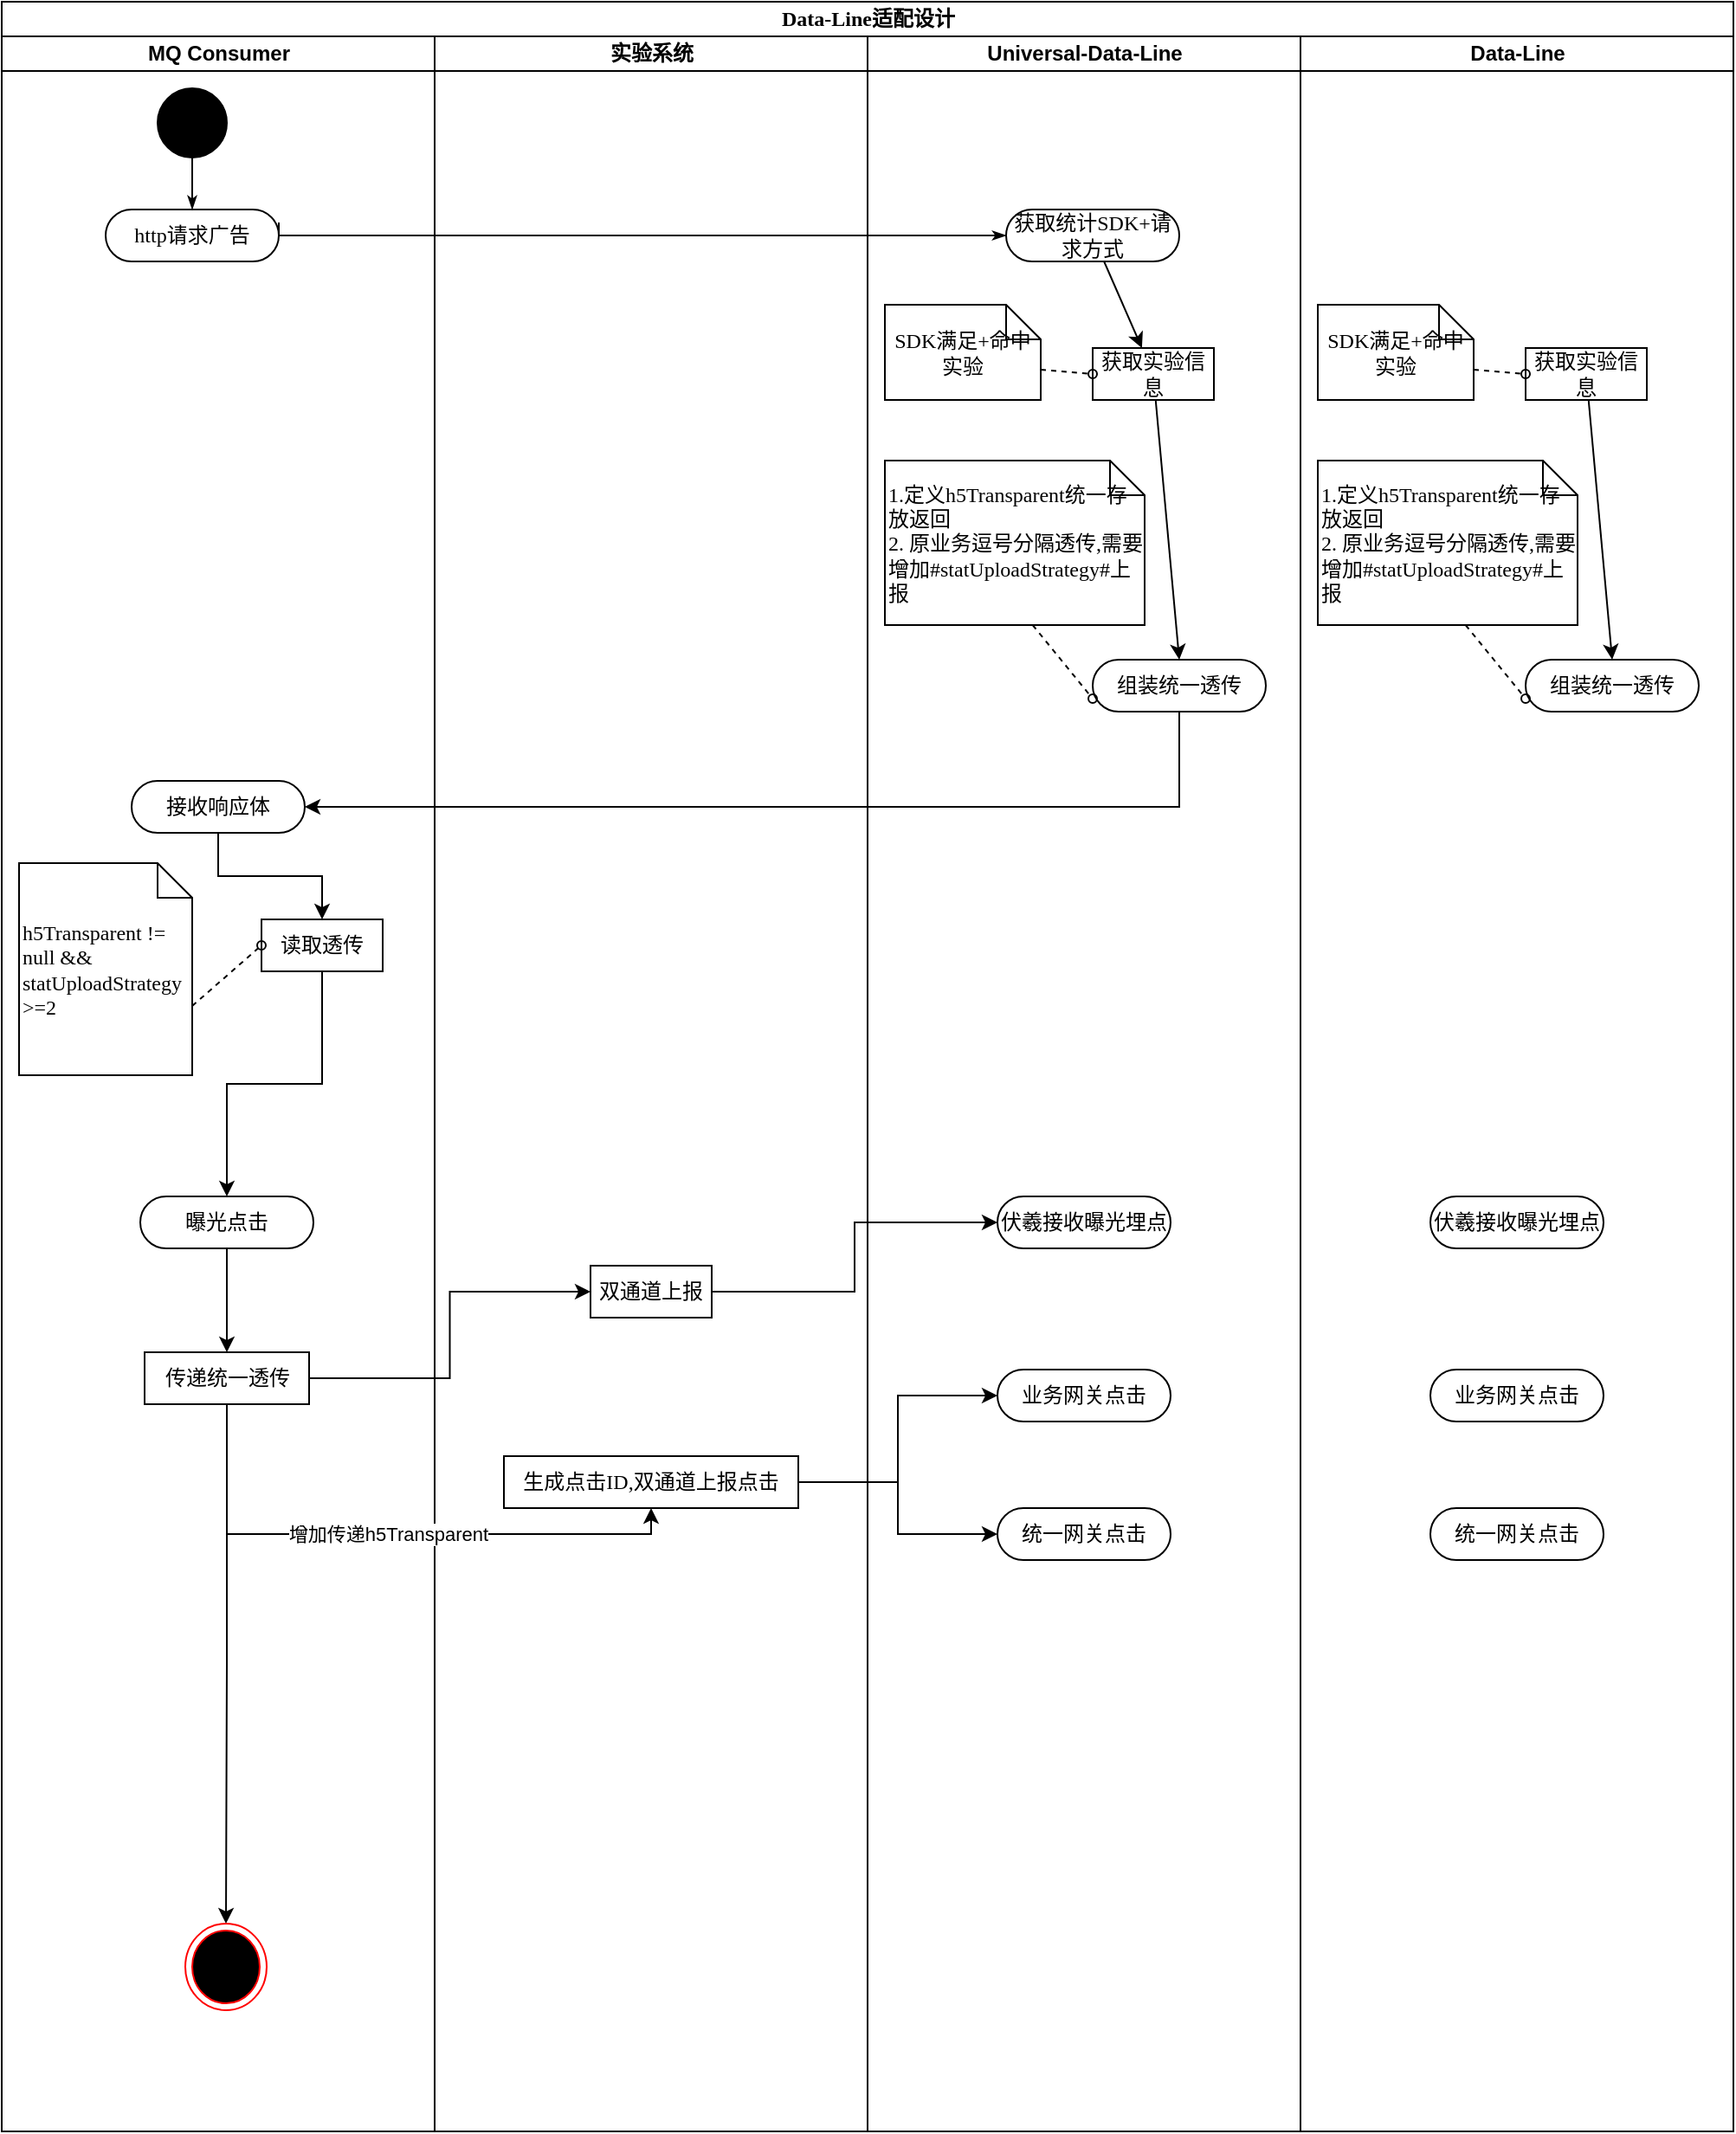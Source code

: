 <mxfile version="14.9.1" type="github">
  <diagram name="Page-1" id="0783ab3e-0a74-02c8-0abd-f7b4e66b4bec">
    <mxGraphModel dx="1422" dy="882" grid="1" gridSize="10" guides="1" tooltips="1" connect="1" arrows="1" fold="1" page="1" pageScale="1" pageWidth="850" pageHeight="1100" background="none" math="0" shadow="0">
      <root>
        <mxCell id="0" />
        <mxCell id="1" parent="0" />
        <mxCell id="1c1d494c118603dd-1" value="Data-Line适配设计" style="swimlane;html=1;childLayout=stackLayout;startSize=20;rounded=0;shadow=0;comic=0;labelBackgroundColor=none;strokeWidth=1;fontFamily=Verdana;fontSize=12;align=center;" parent="1" vertex="1">
          <mxGeometry x="40" y="20" width="1000" height="1230" as="geometry" />
        </mxCell>
        <mxCell id="1c1d494c118603dd-2" value="MQ Consumer" style="swimlane;html=1;startSize=20;" parent="1c1d494c118603dd-1" vertex="1">
          <mxGeometry y="20" width="250" height="1210" as="geometry" />
        </mxCell>
        <mxCell id="60571a20871a0731-8" value="http请求广告" style="rounded=1;whiteSpace=wrap;html=1;shadow=0;comic=0;labelBackgroundColor=none;strokeWidth=1;fontFamily=Verdana;fontSize=12;align=center;arcSize=50;" parent="1c1d494c118603dd-2" vertex="1">
          <mxGeometry x="60" y="100" width="100" height="30" as="geometry" />
        </mxCell>
        <mxCell id="60571a20871a0731-4" value="" style="ellipse;whiteSpace=wrap;html=1;rounded=0;shadow=0;comic=0;labelBackgroundColor=none;strokeWidth=1;fillColor=#000000;fontFamily=Verdana;fontSize=12;align=center;" parent="1c1d494c118603dd-2" vertex="1">
          <mxGeometry x="90" y="30" width="40" height="40" as="geometry" />
        </mxCell>
        <mxCell id="1c1d494c118603dd-27" style="edgeStyle=orthogonalEdgeStyle;rounded=0;html=1;labelBackgroundColor=none;startArrow=none;startFill=0;startSize=5;endArrow=classicThin;endFill=1;endSize=5;jettySize=auto;orthogonalLoop=1;strokeWidth=1;fontFamily=Verdana;fontSize=12" parent="1c1d494c118603dd-2" source="60571a20871a0731-4" target="60571a20871a0731-8" edge="1">
          <mxGeometry relative="1" as="geometry" />
        </mxCell>
        <mxCell id="202yr0auAqGQ7w-_hxYl-19" style="edgeStyle=orthogonalEdgeStyle;rounded=0;orthogonalLoop=1;jettySize=auto;html=1;entryX=0.5;entryY=0;entryDx=0;entryDy=0;" parent="1c1d494c118603dd-2" source="202yr0auAqGQ7w-_hxYl-13" target="202yr0auAqGQ7w-_hxYl-16" edge="1">
          <mxGeometry relative="1" as="geometry" />
        </mxCell>
        <mxCell id="202yr0auAqGQ7w-_hxYl-13" value="接收响应体" style="rounded=1;whiteSpace=wrap;html=1;shadow=0;comic=0;labelBackgroundColor=none;strokeWidth=1;fontFamily=Verdana;fontSize=12;align=center;arcSize=50;" parent="1c1d494c118603dd-2" vertex="1">
          <mxGeometry x="75" y="430" width="100" height="30" as="geometry" />
        </mxCell>
        <mxCell id="202yr0auAqGQ7w-_hxYl-22" style="edgeStyle=orthogonalEdgeStyle;rounded=0;orthogonalLoop=1;jettySize=auto;html=1;" parent="1c1d494c118603dd-2" source="202yr0auAqGQ7w-_hxYl-16" target="202yr0auAqGQ7w-_hxYl-21" edge="1">
          <mxGeometry relative="1" as="geometry" />
        </mxCell>
        <mxCell id="202yr0auAqGQ7w-_hxYl-16" value="读取透传" style="rounded=0;whiteSpace=wrap;html=1;shadow=0;comic=0;labelBackgroundColor=none;strokeWidth=1;fontFamily=Verdana;fontSize=12;align=center;arcSize=50;" parent="1c1d494c118603dd-2" vertex="1">
          <mxGeometry x="150" y="510" width="70" height="30" as="geometry" />
        </mxCell>
        <mxCell id="202yr0auAqGQ7w-_hxYl-17" value="h5Transparent != null &amp;amp;&amp;amp; statUploadStrategy &amp;gt;=2&lt;br&gt;" style="shape=note;whiteSpace=wrap;html=1;rounded=0;shadow=0;comic=0;labelBackgroundColor=none;strokeWidth=1;fontFamily=Verdana;fontSize=12;align=left;size=20;" parent="1c1d494c118603dd-2" vertex="1">
          <mxGeometry x="10" y="477.5" width="100" height="122.5" as="geometry" />
        </mxCell>
        <mxCell id="202yr0auAqGQ7w-_hxYl-18" style="edgeStyle=none;rounded=0;html=1;dashed=1;labelBackgroundColor=none;startArrow=none;startFill=0;startSize=5;endArrow=oval;endFill=0;endSize=5;jettySize=auto;orthogonalLoop=1;strokeWidth=1;fontFamily=Verdana;fontSize=12;entryX=0;entryY=0.5;entryDx=0;entryDy=0;" parent="1c1d494c118603dd-2" target="202yr0auAqGQ7w-_hxYl-16" edge="1">
          <mxGeometry relative="1" as="geometry">
            <mxPoint x="110" y="560" as="sourcePoint" />
            <mxPoint x="80" y="677.5" as="targetPoint" />
          </mxGeometry>
        </mxCell>
        <mxCell id="202yr0auAqGQ7w-_hxYl-25" style="edgeStyle=orthogonalEdgeStyle;rounded=0;orthogonalLoop=1;jettySize=auto;html=1;entryX=0.5;entryY=0;entryDx=0;entryDy=0;" parent="1c1d494c118603dd-2" source="202yr0auAqGQ7w-_hxYl-21" target="202yr0auAqGQ7w-_hxYl-23" edge="1">
          <mxGeometry relative="1" as="geometry" />
        </mxCell>
        <mxCell id="202yr0auAqGQ7w-_hxYl-21" value="曝光点击" style="rounded=1;whiteSpace=wrap;html=1;shadow=0;comic=0;labelBackgroundColor=none;strokeWidth=1;fontFamily=Verdana;fontSize=12;align=center;arcSize=50;" parent="1c1d494c118603dd-2" vertex="1">
          <mxGeometry x="80" y="670" width="100" height="30" as="geometry" />
        </mxCell>
        <mxCell id="202yr0auAqGQ7w-_hxYl-34" style="edgeStyle=orthogonalEdgeStyle;rounded=0;orthogonalLoop=1;jettySize=auto;html=1;" parent="1c1d494c118603dd-2" source="202yr0auAqGQ7w-_hxYl-23" target="202yr0auAqGQ7w-_hxYl-33" edge="1">
          <mxGeometry relative="1" as="geometry" />
        </mxCell>
        <mxCell id="202yr0auAqGQ7w-_hxYl-23" value="传递统一透传" style="rounded=0;whiteSpace=wrap;html=1;shadow=0;comic=0;labelBackgroundColor=none;strokeWidth=1;fontFamily=Verdana;fontSize=12;align=center;arcSize=50;" parent="1c1d494c118603dd-2" vertex="1">
          <mxGeometry x="82.5" y="760" width="95" height="30" as="geometry" />
        </mxCell>
        <mxCell id="202yr0auAqGQ7w-_hxYl-33" value="" style="ellipse;html=1;shape=endState;fillColor=#000000;strokeColor=#ff0000;" parent="1c1d494c118603dd-2" vertex="1">
          <mxGeometry x="106" y="1090" width="47" height="50" as="geometry" />
        </mxCell>
        <mxCell id="1c1d494c118603dd-3" value="实验系统" style="swimlane;html=1;startSize=20;" parent="1c1d494c118603dd-1" vertex="1">
          <mxGeometry x="250" y="20" width="250" height="1210" as="geometry" />
        </mxCell>
        <mxCell id="202yr0auAqGQ7w-_hxYl-26" value="双通道上报" style="rounded=0;whiteSpace=wrap;html=1;shadow=0;comic=0;labelBackgroundColor=none;strokeWidth=1;fontFamily=Verdana;fontSize=12;align=center;arcSize=50;" parent="1c1d494c118603dd-3" vertex="1">
          <mxGeometry x="90" y="710" width="70" height="30" as="geometry" />
        </mxCell>
        <mxCell id="202yr0auAqGQ7w-_hxYl-35" value="生成点击ID,双通道上报点击" style="rounded=0;whiteSpace=wrap;html=1;shadow=0;comic=0;labelBackgroundColor=none;strokeWidth=1;fontFamily=Verdana;fontSize=12;align=center;arcSize=50;" parent="1c1d494c118603dd-3" vertex="1">
          <mxGeometry x="40" y="820" width="170" height="30" as="geometry" />
        </mxCell>
        <mxCell id="1c1d494c118603dd-4" value="Universal-Data-Line" style="swimlane;html=1;startSize=20;" parent="1c1d494c118603dd-1" vertex="1">
          <mxGeometry x="500" y="20" width="250" height="1210" as="geometry" />
        </mxCell>
        <mxCell id="202yr0auAqGQ7w-_hxYl-9" style="edgeStyle=none;rounded=0;orthogonalLoop=1;jettySize=auto;html=1;entryX=0.5;entryY=0;entryDx=0;entryDy=0;" parent="1c1d494c118603dd-4" source="202yr0auAqGQ7w-_hxYl-2" target="202yr0auAqGQ7w-_hxYl-7" edge="1">
          <mxGeometry relative="1" as="geometry" />
        </mxCell>
        <mxCell id="202yr0auAqGQ7w-_hxYl-2" value="获取实验信息" style="rounded=0;whiteSpace=wrap;html=1;shadow=0;comic=0;labelBackgroundColor=none;strokeWidth=1;fontFamily=Verdana;fontSize=12;align=center;arcSize=50;" parent="1c1d494c118603dd-4" vertex="1">
          <mxGeometry x="130" y="180" width="70" height="30" as="geometry" />
        </mxCell>
        <mxCell id="202yr0auAqGQ7w-_hxYl-5" value="SDK满足+命中实验" style="shape=note;whiteSpace=wrap;html=1;rounded=0;shadow=0;comic=0;labelBackgroundColor=none;strokeWidth=1;fontFamily=Verdana;fontSize=12;align=center;size=20;" parent="1c1d494c118603dd-4" vertex="1">
          <mxGeometry x="10" y="155" width="90" height="55" as="geometry" />
        </mxCell>
        <mxCell id="202yr0auAqGQ7w-_hxYl-6" style="edgeStyle=none;rounded=0;html=1;dashed=1;labelBackgroundColor=none;startArrow=none;startFill=0;startSize=5;endArrow=oval;endFill=0;endSize=5;jettySize=auto;orthogonalLoop=1;strokeWidth=1;fontFamily=Verdana;fontSize=12;entryX=0;entryY=0.5;entryDx=0;entryDy=0;exitX=0;exitY=0;exitDx=90;exitDy=37.5;exitPerimeter=0;" parent="1c1d494c118603dd-4" source="202yr0auAqGQ7w-_hxYl-5" target="202yr0auAqGQ7w-_hxYl-2" edge="1">
          <mxGeometry relative="1" as="geometry">
            <mxPoint x="130" y="300" as="sourcePoint" />
            <mxPoint x="380" y="240" as="targetPoint" />
          </mxGeometry>
        </mxCell>
        <mxCell id="202yr0auAqGQ7w-_hxYl-7" value="组装统一透传" style="rounded=1;whiteSpace=wrap;html=1;shadow=0;comic=0;labelBackgroundColor=none;strokeWidth=1;fontFamily=Verdana;fontSize=12;align=center;arcSize=50;" parent="1c1d494c118603dd-4" vertex="1">
          <mxGeometry x="130" y="360" width="100" height="30" as="geometry" />
        </mxCell>
        <mxCell id="202yr0auAqGQ7w-_hxYl-11" value="1.定义h5Transparent统一存放返回&lt;br&gt;2. 原业务逗号分隔透传,需要增加#statUploadStrategy#上报" style="shape=note;whiteSpace=wrap;html=1;rounded=0;shadow=0;comic=0;labelBackgroundColor=none;strokeWidth=1;fontFamily=Verdana;fontSize=12;align=left;size=20;" parent="1c1d494c118603dd-4" vertex="1">
          <mxGeometry x="10" y="245" width="150" height="95" as="geometry" />
        </mxCell>
        <mxCell id="202yr0auAqGQ7w-_hxYl-12" style="edgeStyle=none;rounded=0;html=1;dashed=1;labelBackgroundColor=none;startArrow=none;startFill=0;startSize=5;endArrow=oval;endFill=0;endSize=5;jettySize=auto;orthogonalLoop=1;strokeWidth=1;fontFamily=Verdana;fontSize=12;entryX=0;entryY=0.75;entryDx=0;entryDy=0;exitX=0.569;exitY=1;exitDx=0;exitDy=0;exitPerimeter=0;" parent="1c1d494c118603dd-4" source="202yr0auAqGQ7w-_hxYl-11" target="202yr0auAqGQ7w-_hxYl-7" edge="1">
          <mxGeometry relative="1" as="geometry">
            <mxPoint x="110" y="202.5" as="sourcePoint" />
            <mxPoint x="140" y="205" as="targetPoint" />
          </mxGeometry>
        </mxCell>
        <mxCell id="202yr0auAqGQ7w-_hxYl-24" value="伏羲接收曝光埋点" style="rounded=1;whiteSpace=wrap;html=1;shadow=0;comic=0;labelBackgroundColor=none;strokeWidth=1;fontFamily=Verdana;fontSize=12;align=center;arcSize=50;" parent="1c1d494c118603dd-4" vertex="1">
          <mxGeometry x="75" y="670" width="100" height="30" as="geometry" />
        </mxCell>
        <mxCell id="202yr0auAqGQ7w-_hxYl-30" value="统一网关点击" style="rounded=1;whiteSpace=wrap;html=1;shadow=0;comic=0;labelBackgroundColor=none;strokeWidth=1;fontFamily=Verdana;fontSize=12;align=center;arcSize=50;" parent="1c1d494c118603dd-4" vertex="1">
          <mxGeometry x="75" y="850" width="100" height="30" as="geometry" />
        </mxCell>
        <mxCell id="202yr0auAqGQ7w-_hxYl-36" value="业务网关点击" style="rounded=1;whiteSpace=wrap;html=1;shadow=0;comic=0;labelBackgroundColor=none;strokeWidth=1;fontFamily=Verdana;fontSize=12;align=center;arcSize=50;" parent="1c1d494c118603dd-4" vertex="1">
          <mxGeometry x="75" y="770" width="100" height="30" as="geometry" />
        </mxCell>
        <mxCell id="202yr0auAqGQ7w-_hxYl-15" style="edgeStyle=orthogonalEdgeStyle;rounded=0;orthogonalLoop=1;jettySize=auto;html=1;entryX=1;entryY=0.5;entryDx=0;entryDy=0;exitX=0.5;exitY=1;exitDx=0;exitDy=0;" parent="1c1d494c118603dd-1" source="202yr0auAqGQ7w-_hxYl-7" target="202yr0auAqGQ7w-_hxYl-13" edge="1">
          <mxGeometry relative="1" as="geometry" />
        </mxCell>
        <mxCell id="202yr0auAqGQ7w-_hxYl-27" style="edgeStyle=orthogonalEdgeStyle;rounded=0;orthogonalLoop=1;jettySize=auto;html=1;entryX=0;entryY=0.5;entryDx=0;entryDy=0;" parent="1c1d494c118603dd-1" source="202yr0auAqGQ7w-_hxYl-23" target="202yr0auAqGQ7w-_hxYl-26" edge="1">
          <mxGeometry relative="1" as="geometry" />
        </mxCell>
        <mxCell id="202yr0auAqGQ7w-_hxYl-28" style="edgeStyle=orthogonalEdgeStyle;rounded=0;orthogonalLoop=1;jettySize=auto;html=1;entryX=0;entryY=0.5;entryDx=0;entryDy=0;" parent="1c1d494c118603dd-1" source="202yr0auAqGQ7w-_hxYl-26" target="202yr0auAqGQ7w-_hxYl-24" edge="1">
          <mxGeometry relative="1" as="geometry" />
        </mxCell>
        <mxCell id="202yr0auAqGQ7w-_hxYl-31" value="增加传递h5Transparent" style="edgeStyle=orthogonalEdgeStyle;rounded=0;orthogonalLoop=1;jettySize=auto;html=1;entryX=0.5;entryY=1;entryDx=0;entryDy=0;" parent="1c1d494c118603dd-1" source="202yr0auAqGQ7w-_hxYl-23" target="202yr0auAqGQ7w-_hxYl-35" edge="1">
          <mxGeometry relative="1" as="geometry">
            <Array as="points">
              <mxPoint x="130" y="885" />
              <mxPoint x="375" y="885" />
            </Array>
          </mxGeometry>
        </mxCell>
        <mxCell id="202yr0auAqGQ7w-_hxYl-37" style="edgeStyle=orthogonalEdgeStyle;rounded=0;orthogonalLoop=1;jettySize=auto;html=1;entryX=0;entryY=0.5;entryDx=0;entryDy=0;" parent="1c1d494c118603dd-1" source="202yr0auAqGQ7w-_hxYl-35" target="202yr0auAqGQ7w-_hxYl-36" edge="1">
          <mxGeometry relative="1" as="geometry" />
        </mxCell>
        <mxCell id="202yr0auAqGQ7w-_hxYl-38" style="edgeStyle=orthogonalEdgeStyle;rounded=0;orthogonalLoop=1;jettySize=auto;html=1;entryX=0;entryY=0.5;entryDx=0;entryDy=0;" parent="1c1d494c118603dd-1" source="202yr0auAqGQ7w-_hxYl-35" target="202yr0auAqGQ7w-_hxYl-30" edge="1">
          <mxGeometry relative="1" as="geometry" />
        </mxCell>
        <mxCell id="202yr0auAqGQ7w-_hxYl-3" style="rounded=0;orthogonalLoop=1;jettySize=auto;html=1;" parent="1" source="202yr0auAqGQ7w-_hxYl-1" target="202yr0auAqGQ7w-_hxYl-2" edge="1">
          <mxGeometry relative="1" as="geometry" />
        </mxCell>
        <mxCell id="202yr0auAqGQ7w-_hxYl-1" value="获取统计SDK+请求方式" style="rounded=1;whiteSpace=wrap;html=1;shadow=0;comic=0;labelBackgroundColor=none;strokeWidth=1;fontFamily=Verdana;fontSize=12;align=center;arcSize=50;" parent="1" vertex="1">
          <mxGeometry x="620" y="140" width="100" height="30" as="geometry" />
        </mxCell>
        <mxCell id="1c1d494c118603dd-28" style="edgeStyle=orthogonalEdgeStyle;rounded=0;html=1;labelBackgroundColor=none;startArrow=none;startFill=0;startSize=5;endArrow=classicThin;endFill=1;endSize=5;jettySize=auto;orthogonalLoop=1;strokeWidth=1;fontFamily=Verdana;fontSize=12;exitX=1;exitY=0.25;exitDx=0;exitDy=0;entryX=0;entryY=0.5;entryDx=0;entryDy=0;" parent="1" source="60571a20871a0731-8" target="202yr0auAqGQ7w-_hxYl-1" edge="1">
          <mxGeometry relative="1" as="geometry">
            <Array as="points">
              <mxPoint x="200" y="155" />
            </Array>
            <mxPoint x="610" y="155" as="targetPoint" />
          </mxGeometry>
        </mxCell>
        <mxCell id="hrRhxZWBgdhaWl2Mt00_-1" value="Data-Line" style="swimlane;html=1;startSize=20;" vertex="1" parent="1">
          <mxGeometry x="790" y="40" width="250" height="1210" as="geometry" />
        </mxCell>
        <mxCell id="hrRhxZWBgdhaWl2Mt00_-2" style="edgeStyle=none;rounded=0;orthogonalLoop=1;jettySize=auto;html=1;entryX=0.5;entryY=0;entryDx=0;entryDy=0;" edge="1" parent="hrRhxZWBgdhaWl2Mt00_-1" source="hrRhxZWBgdhaWl2Mt00_-3" target="hrRhxZWBgdhaWl2Mt00_-6">
          <mxGeometry relative="1" as="geometry" />
        </mxCell>
        <mxCell id="hrRhxZWBgdhaWl2Mt00_-3" value="获取实验信息" style="rounded=0;whiteSpace=wrap;html=1;shadow=0;comic=0;labelBackgroundColor=none;strokeWidth=1;fontFamily=Verdana;fontSize=12;align=center;arcSize=50;" vertex="1" parent="hrRhxZWBgdhaWl2Mt00_-1">
          <mxGeometry x="130" y="180" width="70" height="30" as="geometry" />
        </mxCell>
        <mxCell id="hrRhxZWBgdhaWl2Mt00_-4" value="SDK满足+命中实验" style="shape=note;whiteSpace=wrap;html=1;rounded=0;shadow=0;comic=0;labelBackgroundColor=none;strokeWidth=1;fontFamily=Verdana;fontSize=12;align=center;size=20;" vertex="1" parent="hrRhxZWBgdhaWl2Mt00_-1">
          <mxGeometry x="10" y="155" width="90" height="55" as="geometry" />
        </mxCell>
        <mxCell id="hrRhxZWBgdhaWl2Mt00_-5" style="edgeStyle=none;rounded=0;html=1;dashed=1;labelBackgroundColor=none;startArrow=none;startFill=0;startSize=5;endArrow=oval;endFill=0;endSize=5;jettySize=auto;orthogonalLoop=1;strokeWidth=1;fontFamily=Verdana;fontSize=12;entryX=0;entryY=0.5;entryDx=0;entryDy=0;exitX=0;exitY=0;exitDx=90;exitDy=37.5;exitPerimeter=0;" edge="1" parent="hrRhxZWBgdhaWl2Mt00_-1" source="hrRhxZWBgdhaWl2Mt00_-4" target="hrRhxZWBgdhaWl2Mt00_-3">
          <mxGeometry relative="1" as="geometry">
            <mxPoint x="130" y="300" as="sourcePoint" />
            <mxPoint x="380" y="240" as="targetPoint" />
          </mxGeometry>
        </mxCell>
        <mxCell id="hrRhxZWBgdhaWl2Mt00_-6" value="组装统一透传" style="rounded=1;whiteSpace=wrap;html=1;shadow=0;comic=0;labelBackgroundColor=none;strokeWidth=1;fontFamily=Verdana;fontSize=12;align=center;arcSize=50;" vertex="1" parent="hrRhxZWBgdhaWl2Mt00_-1">
          <mxGeometry x="130" y="360" width="100" height="30" as="geometry" />
        </mxCell>
        <mxCell id="hrRhxZWBgdhaWl2Mt00_-7" value="1.定义h5Transparent统一存放返回&lt;br&gt;2. 原业务逗号分隔透传,需要增加#statUploadStrategy#上报" style="shape=note;whiteSpace=wrap;html=1;rounded=0;shadow=0;comic=0;labelBackgroundColor=none;strokeWidth=1;fontFamily=Verdana;fontSize=12;align=left;size=20;" vertex="1" parent="hrRhxZWBgdhaWl2Mt00_-1">
          <mxGeometry x="10" y="245" width="150" height="95" as="geometry" />
        </mxCell>
        <mxCell id="hrRhxZWBgdhaWl2Mt00_-8" style="edgeStyle=none;rounded=0;html=1;dashed=1;labelBackgroundColor=none;startArrow=none;startFill=0;startSize=5;endArrow=oval;endFill=0;endSize=5;jettySize=auto;orthogonalLoop=1;strokeWidth=1;fontFamily=Verdana;fontSize=12;entryX=0;entryY=0.75;entryDx=0;entryDy=0;exitX=0.569;exitY=1;exitDx=0;exitDy=0;exitPerimeter=0;" edge="1" parent="hrRhxZWBgdhaWl2Mt00_-1" source="hrRhxZWBgdhaWl2Mt00_-7" target="hrRhxZWBgdhaWl2Mt00_-6">
          <mxGeometry relative="1" as="geometry">
            <mxPoint x="110" y="202.5" as="sourcePoint" />
            <mxPoint x="140" y="205" as="targetPoint" />
          </mxGeometry>
        </mxCell>
        <mxCell id="hrRhxZWBgdhaWl2Mt00_-9" value="伏羲接收曝光埋点" style="rounded=1;whiteSpace=wrap;html=1;shadow=0;comic=0;labelBackgroundColor=none;strokeWidth=1;fontFamily=Verdana;fontSize=12;align=center;arcSize=50;" vertex="1" parent="hrRhxZWBgdhaWl2Mt00_-1">
          <mxGeometry x="75" y="670" width="100" height="30" as="geometry" />
        </mxCell>
        <mxCell id="hrRhxZWBgdhaWl2Mt00_-10" value="统一网关点击" style="rounded=1;whiteSpace=wrap;html=1;shadow=0;comic=0;labelBackgroundColor=none;strokeWidth=1;fontFamily=Verdana;fontSize=12;align=center;arcSize=50;" vertex="1" parent="hrRhxZWBgdhaWl2Mt00_-1">
          <mxGeometry x="75" y="850" width="100" height="30" as="geometry" />
        </mxCell>
        <mxCell id="hrRhxZWBgdhaWl2Mt00_-11" value="业务网关点击" style="rounded=1;whiteSpace=wrap;html=1;shadow=0;comic=0;labelBackgroundColor=none;strokeWidth=1;fontFamily=Verdana;fontSize=12;align=center;arcSize=50;" vertex="1" parent="hrRhxZWBgdhaWl2Mt00_-1">
          <mxGeometry x="75" y="770" width="100" height="30" as="geometry" />
        </mxCell>
      </root>
    </mxGraphModel>
  </diagram>
</mxfile>
